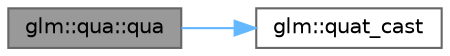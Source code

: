 digraph "glm::qua::qua"
{
 // LATEX_PDF_SIZE
  bgcolor="transparent";
  edge [fontname=Helvetica,fontsize=10,labelfontname=Helvetica,labelfontsize=10];
  node [fontname=Helvetica,fontsize=10,shape=box,height=0.2,width=0.4];
  rankdir="LR";
  Node1 [id="Node000001",label="glm::qua::qua",height=0.2,width=0.4,color="gray40", fillcolor="grey60", style="filled", fontcolor="black",tooltip=" "];
  Node1 -> Node2 [id="edge3_Node000001_Node000002",color="steelblue1",style="solid",tooltip=" "];
  Node2 [id="Node000002",label="glm::quat_cast",height=0.2,width=0.4,color="grey40", fillcolor="white", style="filled",URL="$group__gtc__quaternion.html#ga3d350068ce0d14e4496cb844eb79a05f",tooltip=" "];
}
